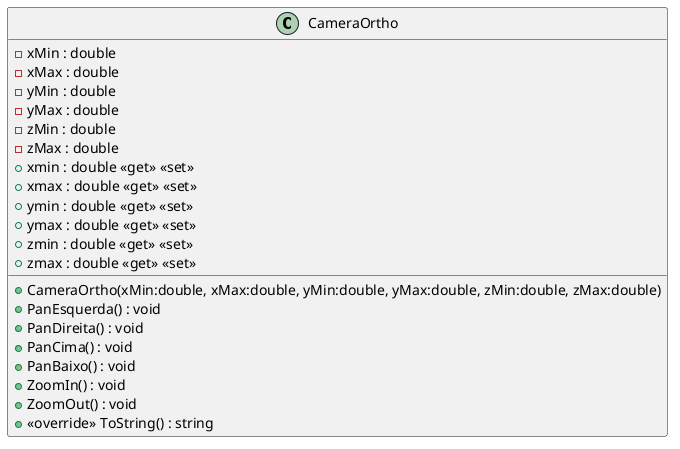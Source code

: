@startuml
class CameraOrtho {
    - xMin : double
    - xMax : double
    - yMin : double
    - yMax : double
    - zMin : double
    - zMax : double
    + CameraOrtho(xMin:double, xMax:double, yMin:double, yMax:double, zMin:double, zMax:double)
    + xmin : double <<get>> <<set>>
    + xmax : double <<get>> <<set>>
    + ymin : double <<get>> <<set>>
    + ymax : double <<get>> <<set>>
    + zmin : double <<get>> <<set>>
    + zmax : double <<get>> <<set>>
    + PanEsquerda() : void
    + PanDireita() : void
    + PanCima() : void
    + PanBaixo() : void
    + ZoomIn() : void
    + ZoomOut() : void
    + <<override>> ToString() : string
}
@enduml
